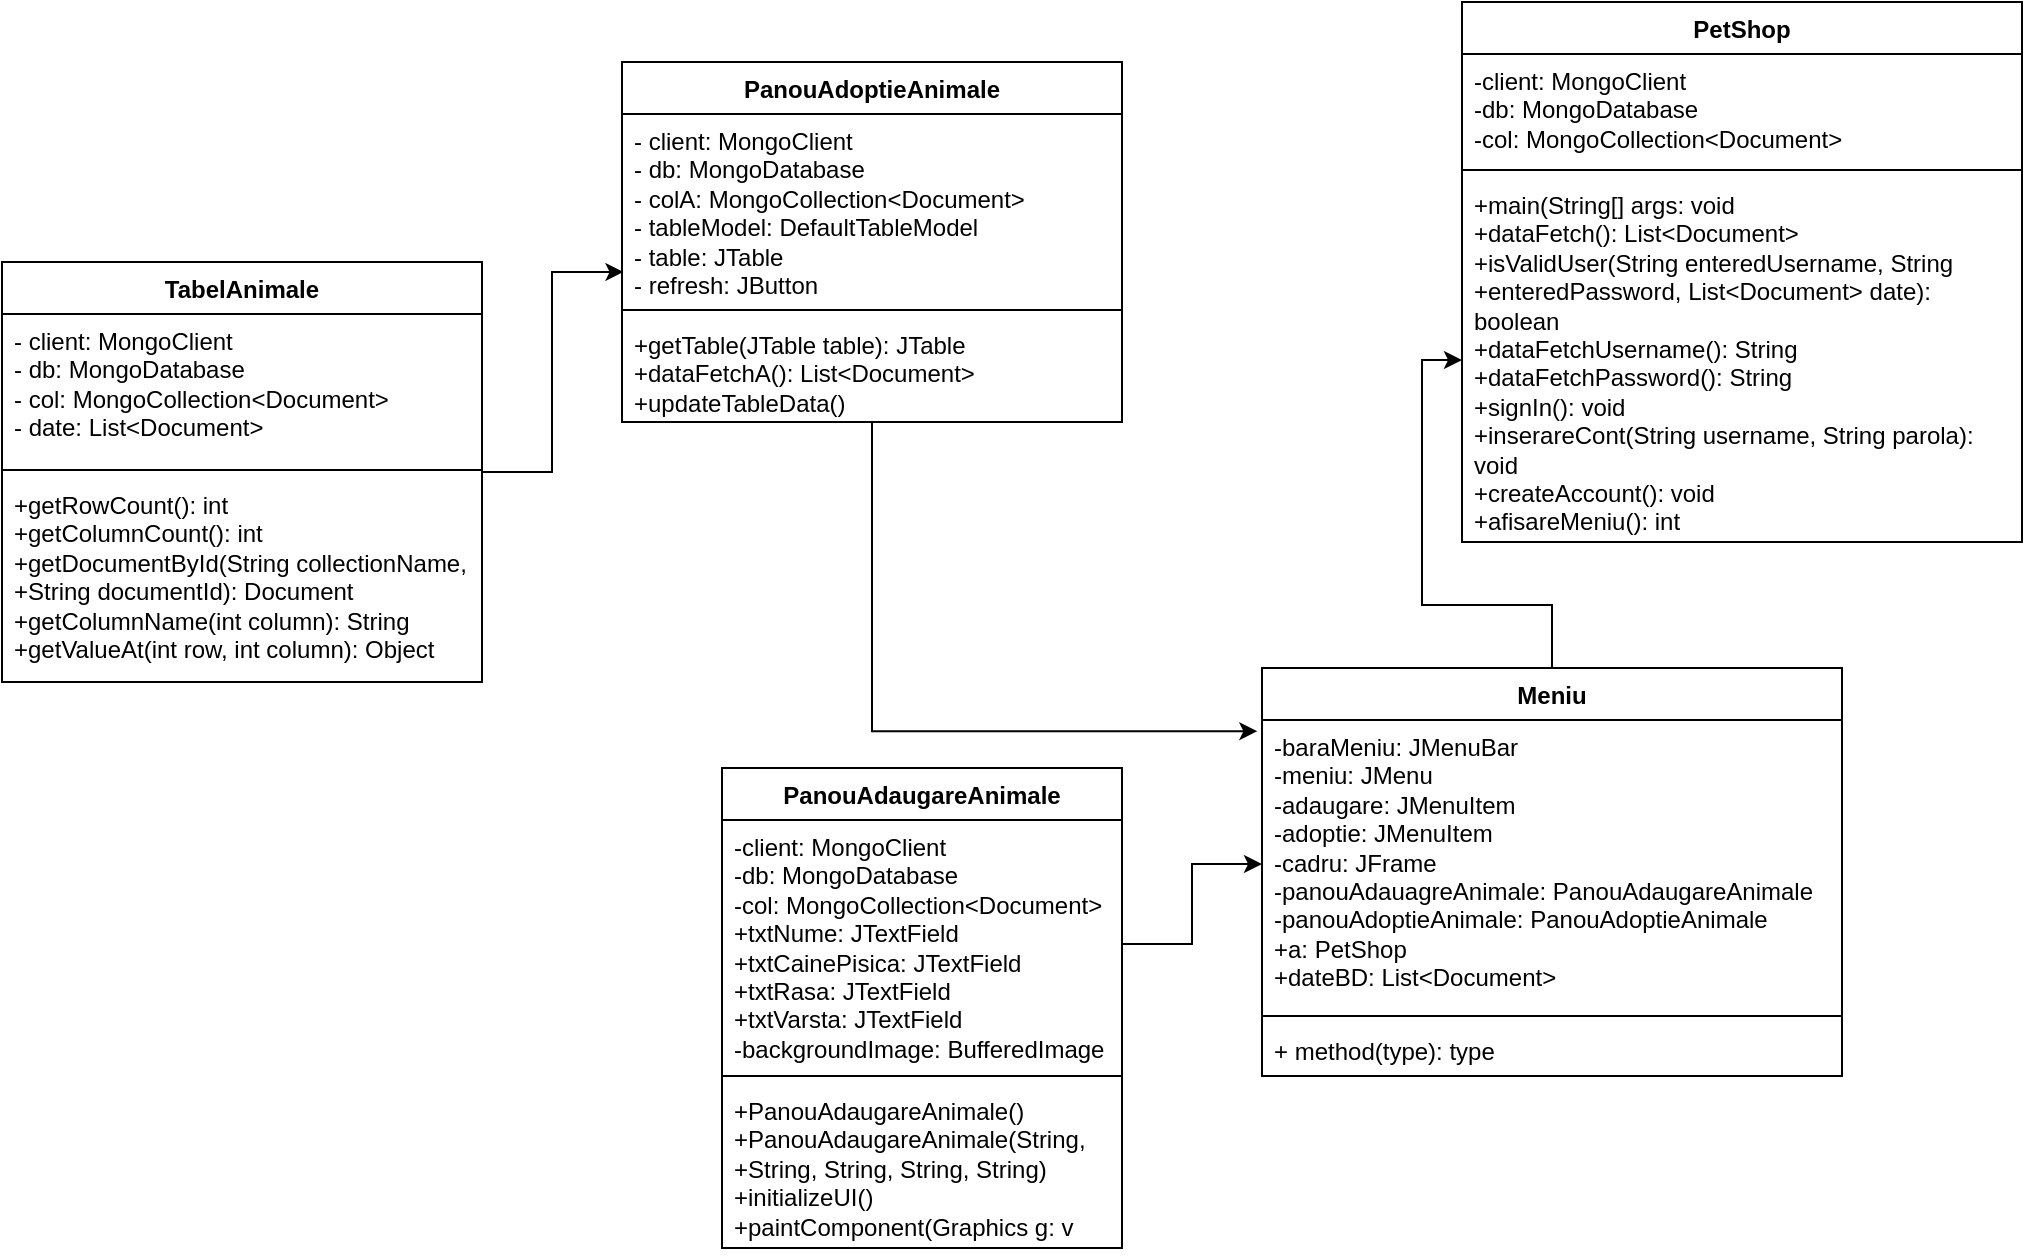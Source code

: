 <mxfile version="21.5.0" type="device">
  <diagram name="Page-1" id="e7e014a7-5840-1c2e-5031-d8a46d1fe8dd">
    <mxGraphModel dx="1469" dy="693" grid="1" gridSize="10" guides="1" tooltips="1" connect="1" arrows="1" fold="1" page="1" pageScale="1" pageWidth="1169" pageHeight="826" background="none" math="0" shadow="0">
      <root>
        <mxCell id="0" />
        <mxCell id="1" parent="0" />
        <mxCell id="D9r255baj6HLfHeKH9Wj-63" style="edgeStyle=orthogonalEdgeStyle;rounded=0;orthogonalLoop=1;jettySize=auto;html=1;entryX=-0.008;entryY=0.039;entryDx=0;entryDy=0;entryPerimeter=0;" edge="1" parent="1" source="D9r255baj6HLfHeKH9Wj-41" target="D9r255baj6HLfHeKH9Wj-59">
          <mxGeometry relative="1" as="geometry" />
        </mxCell>
        <mxCell id="D9r255baj6HLfHeKH9Wj-41" value="PanouAdoptieAnimale" style="swimlane;fontStyle=1;align=center;verticalAlign=top;childLayout=stackLayout;horizontal=1;startSize=26;horizontalStack=0;resizeParent=1;resizeParentMax=0;resizeLast=0;collapsible=1;marginBottom=0;whiteSpace=wrap;html=1;" vertex="1" parent="1">
          <mxGeometry x="410" y="110" width="250" height="180" as="geometry" />
        </mxCell>
        <mxCell id="D9r255baj6HLfHeKH9Wj-42" value="&lt;div&gt;- client: MongoClient&lt;/div&gt;&lt;div&gt;- db: MongoDatabase&lt;/div&gt;&lt;div&gt;- colA: MongoCollection&amp;lt;Document&amp;gt;&lt;/div&gt;&lt;div&gt;- tableModel: DefaultTableModel&lt;/div&gt;&lt;div&gt;- table: JTable&lt;/div&gt;&lt;div&gt;- refresh: JButton&lt;/div&gt;" style="text;strokeColor=none;fillColor=none;align=left;verticalAlign=top;spacingLeft=4;spacingRight=4;overflow=hidden;rotatable=0;points=[[0,0.5],[1,0.5]];portConstraint=eastwest;whiteSpace=wrap;html=1;" vertex="1" parent="D9r255baj6HLfHeKH9Wj-41">
          <mxGeometry y="26" width="250" height="94" as="geometry" />
        </mxCell>
        <mxCell id="D9r255baj6HLfHeKH9Wj-43" value="" style="line;strokeWidth=1;fillColor=none;align=left;verticalAlign=middle;spacingTop=-1;spacingLeft=3;spacingRight=3;rotatable=0;labelPosition=right;points=[];portConstraint=eastwest;strokeColor=inherit;" vertex="1" parent="D9r255baj6HLfHeKH9Wj-41">
          <mxGeometry y="120" width="250" height="8" as="geometry" />
        </mxCell>
        <mxCell id="D9r255baj6HLfHeKH9Wj-44" value="&lt;div&gt;+getTable(JTable table): JTable&amp;nbsp;&lt;/div&gt;&lt;div&gt;+dataFetchA(): List&amp;lt;Document&amp;gt;&amp;nbsp;&lt;/div&gt;&lt;div&gt;+updateTableData()&lt;/div&gt;" style="text;strokeColor=none;fillColor=none;align=left;verticalAlign=top;spacingLeft=4;spacingRight=4;overflow=hidden;rotatable=0;points=[[0,0.5],[1,0.5]];portConstraint=eastwest;whiteSpace=wrap;html=1;" vertex="1" parent="D9r255baj6HLfHeKH9Wj-41">
          <mxGeometry y="128" width="250" height="52" as="geometry" />
        </mxCell>
        <mxCell id="D9r255baj6HLfHeKH9Wj-62" style="edgeStyle=orthogonalEdgeStyle;rounded=0;orthogonalLoop=1;jettySize=auto;html=1;entryX=0.003;entryY=0.84;entryDx=0;entryDy=0;entryPerimeter=0;" edge="1" parent="1" source="D9r255baj6HLfHeKH9Wj-45" target="D9r255baj6HLfHeKH9Wj-42">
          <mxGeometry relative="1" as="geometry" />
        </mxCell>
        <mxCell id="D9r255baj6HLfHeKH9Wj-45" value="TabelAnimale" style="swimlane;fontStyle=1;align=center;verticalAlign=top;childLayout=stackLayout;horizontal=1;startSize=26;horizontalStack=0;resizeParent=1;resizeParentMax=0;resizeLast=0;collapsible=1;marginBottom=0;whiteSpace=wrap;html=1;" vertex="1" parent="1">
          <mxGeometry x="100" y="210" width="240" height="210" as="geometry" />
        </mxCell>
        <mxCell id="D9r255baj6HLfHeKH9Wj-46" value="- client: MongoClient&lt;br&gt;- db: MongoDatabase&lt;br&gt;- col: MongoCollection&amp;lt;Document&amp;gt;&lt;br&gt;- date: List&amp;lt;Document&amp;gt;" style="text;strokeColor=none;fillColor=none;align=left;verticalAlign=top;spacingLeft=4;spacingRight=4;overflow=hidden;rotatable=0;points=[[0,0.5],[1,0.5]];portConstraint=eastwest;whiteSpace=wrap;html=1;" vertex="1" parent="D9r255baj6HLfHeKH9Wj-45">
          <mxGeometry y="26" width="240" height="74" as="geometry" />
        </mxCell>
        <mxCell id="D9r255baj6HLfHeKH9Wj-47" value="" style="line;strokeWidth=1;fillColor=none;align=left;verticalAlign=middle;spacingTop=-1;spacingLeft=3;spacingRight=3;rotatable=0;labelPosition=right;points=[];portConstraint=eastwest;strokeColor=inherit;" vertex="1" parent="D9r255baj6HLfHeKH9Wj-45">
          <mxGeometry y="100" width="240" height="8" as="geometry" />
        </mxCell>
        <mxCell id="D9r255baj6HLfHeKH9Wj-48" value="+getRowCount(): int&lt;br&gt;+getColumnCount(): int&lt;br&gt;+getDocumentById(String collectionName, +String documentId): Document&lt;br&gt;+getColumnName(int column): String&lt;br&gt;+getValueAt(int row, int column): Object" style="text;strokeColor=none;fillColor=none;align=left;verticalAlign=top;spacingLeft=4;spacingRight=4;overflow=hidden;rotatable=0;points=[[0,0.5],[1,0.5]];portConstraint=eastwest;whiteSpace=wrap;html=1;" vertex="1" parent="D9r255baj6HLfHeKH9Wj-45">
          <mxGeometry y="108" width="240" height="102" as="geometry" />
        </mxCell>
        <mxCell id="D9r255baj6HLfHeKH9Wj-50" value="PetShop" style="swimlane;fontStyle=1;align=center;verticalAlign=top;childLayout=stackLayout;horizontal=1;startSize=26;horizontalStack=0;resizeParent=1;resizeParentMax=0;resizeLast=0;collapsible=1;marginBottom=0;whiteSpace=wrap;html=1;" vertex="1" parent="1">
          <mxGeometry x="830" y="80" width="280" height="270" as="geometry" />
        </mxCell>
        <mxCell id="D9r255baj6HLfHeKH9Wj-51" value="&lt;div&gt;-client: MongoClient&lt;/div&gt;&lt;div&gt;-db: MongoDatabase&lt;/div&gt;&lt;div&gt;-col: MongoCollection&amp;lt;Document&amp;gt;&lt;/div&gt;" style="text;strokeColor=none;fillColor=none;align=left;verticalAlign=top;spacingLeft=4;spacingRight=4;overflow=hidden;rotatable=0;points=[[0,0.5],[1,0.5]];portConstraint=eastwest;whiteSpace=wrap;html=1;" vertex="1" parent="D9r255baj6HLfHeKH9Wj-50">
          <mxGeometry y="26" width="280" height="54" as="geometry" />
        </mxCell>
        <mxCell id="D9r255baj6HLfHeKH9Wj-52" value="" style="line;strokeWidth=1;fillColor=none;align=left;verticalAlign=middle;spacingTop=-1;spacingLeft=3;spacingRight=3;rotatable=0;labelPosition=right;points=[];portConstraint=eastwest;strokeColor=inherit;" vertex="1" parent="D9r255baj6HLfHeKH9Wj-50">
          <mxGeometry y="80" width="280" height="8" as="geometry" />
        </mxCell>
        <mxCell id="D9r255baj6HLfHeKH9Wj-53" value="&lt;div&gt;+main(String[] args: void&lt;/div&gt;&lt;div&gt;+dataFetch(): List&amp;lt;Document&amp;gt;&lt;/div&gt;&lt;div&gt;+isValidUser(String enteredUsername, String +enteredPassword, List&amp;lt;Document&amp;gt; date): boolean&lt;/div&gt;&lt;div&gt;+dataFetchUsername(): String&lt;/div&gt;&lt;div&gt;+dataFetchPassword(): String&lt;/div&gt;&lt;div&gt;+signIn(): void&lt;/div&gt;&lt;div&gt;+inserareCont(String username, String parola): void&lt;/div&gt;&lt;div&gt;+createAccount(): void&lt;/div&gt;&lt;div&gt;+afisareMeniu(): int&lt;/div&gt;" style="text;strokeColor=none;fillColor=none;align=left;verticalAlign=top;spacingLeft=4;spacingRight=4;overflow=hidden;rotatable=0;points=[[0,0.5],[1,0.5]];portConstraint=eastwest;whiteSpace=wrap;html=1;" vertex="1" parent="D9r255baj6HLfHeKH9Wj-50">
          <mxGeometry y="88" width="280" height="182" as="geometry" />
        </mxCell>
        <mxCell id="D9r255baj6HLfHeKH9Wj-54" value="PanouAdaugareAnimale" style="swimlane;fontStyle=1;align=center;verticalAlign=top;childLayout=stackLayout;horizontal=1;startSize=26;horizontalStack=0;resizeParent=1;resizeParentMax=0;resizeLast=0;collapsible=1;marginBottom=0;whiteSpace=wrap;html=1;" vertex="1" parent="1">
          <mxGeometry x="460" y="463" width="200" height="240" as="geometry" />
        </mxCell>
        <mxCell id="D9r255baj6HLfHeKH9Wj-55" value="&lt;div&gt;-client: MongoClient&lt;/div&gt;&lt;div&gt;-db: MongoDatabase&lt;/div&gt;&lt;div&gt;-col: MongoCollection&amp;lt;Document&amp;gt;&lt;/div&gt;&lt;div&gt;+txtNume: JTextField&lt;/div&gt;&lt;div&gt;+txtCainePisica: JTextField&lt;/div&gt;&lt;div&gt;+txtRasa: JTextField&lt;/div&gt;&lt;div&gt;+txtVarsta: JTextField&lt;/div&gt;&lt;div&gt;-backgroundImage: BufferedImage&lt;/div&gt;" style="text;strokeColor=none;fillColor=none;align=left;verticalAlign=top;spacingLeft=4;spacingRight=4;overflow=hidden;rotatable=0;points=[[0,0.5],[1,0.5]];portConstraint=eastwest;whiteSpace=wrap;html=1;" vertex="1" parent="D9r255baj6HLfHeKH9Wj-54">
          <mxGeometry y="26" width="200" height="124" as="geometry" />
        </mxCell>
        <mxCell id="D9r255baj6HLfHeKH9Wj-56" value="" style="line;strokeWidth=1;fillColor=none;align=left;verticalAlign=middle;spacingTop=-1;spacingLeft=3;spacingRight=3;rotatable=0;labelPosition=right;points=[];portConstraint=eastwest;strokeColor=inherit;" vertex="1" parent="D9r255baj6HLfHeKH9Wj-54">
          <mxGeometry y="150" width="200" height="8" as="geometry" />
        </mxCell>
        <mxCell id="D9r255baj6HLfHeKH9Wj-57" value="&lt;div&gt;+PanouAdaugareAnimale()&lt;/div&gt;&lt;div&gt;+PanouAdaugareAnimale(String, +String, String, String, String)&lt;/div&gt;&lt;div&gt;+initializeUI()&lt;/div&gt;&lt;div&gt;+paintComponent(Graphics g: v&lt;/div&gt;" style="text;strokeColor=none;fillColor=none;align=left;verticalAlign=top;spacingLeft=4;spacingRight=4;overflow=hidden;rotatable=0;points=[[0,0.5],[1,0.5]];portConstraint=eastwest;whiteSpace=wrap;html=1;" vertex="1" parent="D9r255baj6HLfHeKH9Wj-54">
          <mxGeometry y="158" width="200" height="82" as="geometry" />
        </mxCell>
        <mxCell id="D9r255baj6HLfHeKH9Wj-65" style="edgeStyle=orthogonalEdgeStyle;rounded=0;orthogonalLoop=1;jettySize=auto;html=1;" edge="1" parent="1" source="D9r255baj6HLfHeKH9Wj-58" target="D9r255baj6HLfHeKH9Wj-53">
          <mxGeometry relative="1" as="geometry" />
        </mxCell>
        <mxCell id="D9r255baj6HLfHeKH9Wj-58" value="Meniu" style="swimlane;fontStyle=1;align=center;verticalAlign=top;childLayout=stackLayout;horizontal=1;startSize=26;horizontalStack=0;resizeParent=1;resizeParentMax=0;resizeLast=0;collapsible=1;marginBottom=0;whiteSpace=wrap;html=1;" vertex="1" parent="1">
          <mxGeometry x="730" y="413" width="290" height="204" as="geometry" />
        </mxCell>
        <mxCell id="D9r255baj6HLfHeKH9Wj-59" value="&lt;div&gt;-baraMeniu: JMenuBar&amp;nbsp;&lt;/div&gt;&lt;div&gt;-meniu: JMenu&amp;nbsp;&lt;/div&gt;&lt;div&gt;-adaugare: JMenuItem&amp;nbsp;&lt;/div&gt;&lt;div&gt;-adoptie: JMenuItem&amp;nbsp;&amp;nbsp;&lt;/div&gt;&lt;div&gt;-cadru: JFrame&amp;nbsp;&lt;/div&gt;&lt;div&gt;-panouAdauagreAnimale: PanouAdaugareAnimale&amp;nbsp;&lt;/div&gt;&lt;div&gt;-panouAdoptieAnimale: PanouAdoptieAnimale&amp;nbsp;&lt;/div&gt;&lt;div&gt;+a: PetShop&amp;nbsp;&lt;/div&gt;&lt;div&gt;+dateBD: List&amp;lt;Document&amp;gt;&amp;nbsp;&lt;/div&gt;" style="text;strokeColor=none;fillColor=none;align=left;verticalAlign=top;spacingLeft=4;spacingRight=4;overflow=hidden;rotatable=0;points=[[0,0.5],[1,0.5]];portConstraint=eastwest;whiteSpace=wrap;html=1;" vertex="1" parent="D9r255baj6HLfHeKH9Wj-58">
          <mxGeometry y="26" width="290" height="144" as="geometry" />
        </mxCell>
        <mxCell id="D9r255baj6HLfHeKH9Wj-60" value="" style="line;strokeWidth=1;fillColor=none;align=left;verticalAlign=middle;spacingTop=-1;spacingLeft=3;spacingRight=3;rotatable=0;labelPosition=right;points=[];portConstraint=eastwest;strokeColor=inherit;" vertex="1" parent="D9r255baj6HLfHeKH9Wj-58">
          <mxGeometry y="170" width="290" height="8" as="geometry" />
        </mxCell>
        <mxCell id="D9r255baj6HLfHeKH9Wj-61" value="+ method(type): type" style="text;strokeColor=none;fillColor=none;align=left;verticalAlign=top;spacingLeft=4;spacingRight=4;overflow=hidden;rotatable=0;points=[[0,0.5],[1,0.5]];portConstraint=eastwest;whiteSpace=wrap;html=1;" vertex="1" parent="D9r255baj6HLfHeKH9Wj-58">
          <mxGeometry y="178" width="290" height="26" as="geometry" />
        </mxCell>
        <mxCell id="D9r255baj6HLfHeKH9Wj-64" style="edgeStyle=orthogonalEdgeStyle;rounded=0;orthogonalLoop=1;jettySize=auto;html=1;" edge="1" parent="1" source="D9r255baj6HLfHeKH9Wj-55" target="D9r255baj6HLfHeKH9Wj-59">
          <mxGeometry relative="1" as="geometry" />
        </mxCell>
      </root>
    </mxGraphModel>
  </diagram>
</mxfile>
